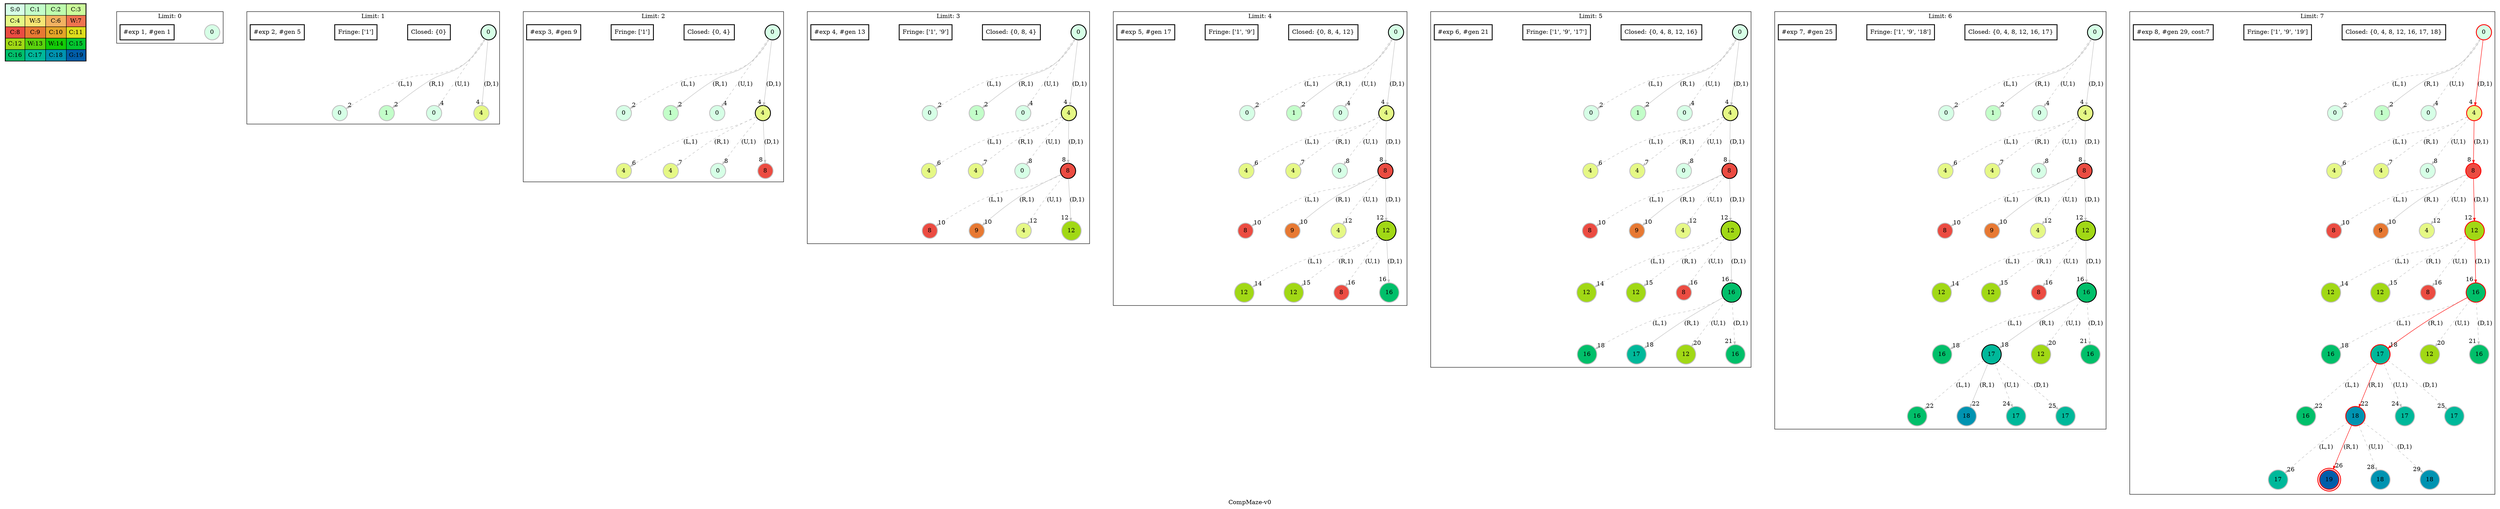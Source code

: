 digraph CompMaze { label="CompMaze-v0" nodesep=1 ranksep="1.2" node [shape=circle penwidth=2] edge [arrowsize=0.7] 
subgraph MAP {label=Map;map [shape=plaintext label=<<table border="1" cellpadding="5" cellspacing="0" cellborder="1"><tr><td bgcolor="0.39803922 0.15947579 0.99679532 1.        ">S:0</td><td bgcolor="0.35098039 0.23194764 0.99315867 1.        ">C:1</td><td bgcolor="0.29607843 0.31486959 0.98720184 1.        ">C:2</td><td bgcolor="0.24901961 0.38410575 0.98063477 1.        ">C:3</td></tr><tr><td bgcolor="0.19411765 0.46220388 0.97128103 1.        ">C:4</td><td bgcolor="0.14705882 0.52643216 0.96182564 1.        ">W:5</td><td bgcolor="0.09215686 0.59770746 0.94913494 1.        ">C:6</td><td bgcolor="0.0372549  0.66454018 0.93467977 1.        ">W:7</td></tr><tr><td bgcolor="0.00980392 0.71791192 0.92090552 1.        ">C:8</td><td bgcolor="0.06470588 0.77520398 0.9032472  1.        ">C:9</td><td bgcolor="0.11176471 0.81974048 0.88677369 1.        ">C:10</td><td bgcolor="0.16666667 0.8660254  0.8660254  1.        ">C:11</td></tr><tr><td bgcolor="0.21372549 0.9005867  0.84695821 1.        ">C:12</td><td bgcolor="0.26862745 0.93467977 0.82325295 1.        ">W:13</td><td bgcolor="0.32352941 0.96182564 0.79801723 1.        ">W:14</td><td bgcolor="0.37058824 0.97940977 0.77520398 1.        ">C:15</td></tr><tr><td bgcolor="0.4254902  0.99315867 0.74725253 1.        ">C:16</td><td bgcolor="0.47254902 0.99907048 0.72218645 1.        ">C:17</td><td bgcolor="0.52745098 0.99907048 0.69169844 1.        ">C:18</td><td bgcolor="0.5745098  0.99315867 0.66454018 1.        ">G:19</td></tr></table>>]} 
subgraph cluster0 { label="Limit: 0"    "0_0" [label="0" style=filled color=grey fillcolor="0.39803922 0.15947579 0.99679532 1.        " ]; "#exp 1, #gen 1" [ shape=box ]; }
subgraph cluster1 { label="Limit: 1"    "1_0" [label="0" style=filled color=grey fillcolor="0.39803922 0.15947579 0.99679532 1.        " ];
"1_0.0-0" [label="0" style=filled color=grey fillcolor="0.39803922 0.15947579 0.99679532 1.        " ]; "1_0" -> "1_0.0-0" [label="(L,1)" headlabel=" 2 " style="dashed" color=grey ]; "1_c" [label="Closed: {0}" shape=box]; "1_fr" [label="Fringe: []" shape=box];
"1_0" [label="0" style=filled color=black fillcolor="0.39803922 0.15947579 0.99679532 1.        " ];"1_0.1-1" [label="1" style=filled color=grey fillcolor="0.35098039 0.23194764 0.99315867 1.        " ]; "1_0" -> "1_0.1-1" [label="(R,1)" headlabel=" 2 " style="" color=grey ]; "1_c" [label="Closed: {0}" shape=box]; "1_fr" [label="Fringe: []" shape=box];
"1_0.0-2" [label="0" style=filled color=grey fillcolor="0.39803922 0.15947579 0.99679532 1.        " ]; "1_0" -> "1_0.0-2" [label="(U,1)" headlabel=" 4 " style="dashed" color=grey ]; "1_c" [label="Closed: {0}" shape=box]; "1_fr" [label="Fringe: ['1']" shape=box];

"1_0.4-3" [label="4" style=filled color=grey fillcolor="0.19411765 0.46220388 0.97128103 1.        " ]; "1_0" -> "1_0.4-3" [label="(D,1)" headlabel=" 4 " style="" color=grey ]; "1_c" [label="Closed: {0}" shape=box]; "1_fr" [label="Fringe: ['1']" shape=box]; "#exp 2, #gen 5" [ shape=box ]; }
subgraph cluster2 { label="Limit: 2"    "2_0" [label="0" style=filled color=grey fillcolor="0.39803922 0.15947579 0.99679532 1.        " ];
"2_0.0-0" [label="0" style=filled color=grey fillcolor="0.39803922 0.15947579 0.99679532 1.        " ]; "2_0" -> "2_0.0-0" [label="(L,1)" headlabel=" 2 " style="dashed" color=grey ]; "2_c" [label="Closed: {0}" shape=box]; "2_fr" [label="Fringe: []" shape=box];
"2_0" [label="0" style=filled color=black fillcolor="0.39803922 0.15947579 0.99679532 1.        " ];"2_0.1-1" [label="1" style=filled color=grey fillcolor="0.35098039 0.23194764 0.99315867 1.        " ]; "2_0" -> "2_0.1-1" [label="(R,1)" headlabel=" 2 " style="" color=grey ]; "2_c" [label="Closed: {0}" shape=box]; "2_fr" [label="Fringe: []" shape=box];
"2_0.0-2" [label="0" style=filled color=grey fillcolor="0.39803922 0.15947579 0.99679532 1.        " ]; "2_0" -> "2_0.0-2" [label="(U,1)" headlabel=" 4 " style="dashed" color=grey ]; "2_c" [label="Closed: {0}" shape=box]; "2_fr" [label="Fringe: ['1']" shape=box];
"2_0.4-3" [label="4" style=filled color=grey fillcolor="0.19411765 0.46220388 0.97128103 1.        " ]; "2_0" -> "2_0.4-3" [label="(D,1)" headlabel=" 4 " style="" color=grey ]; "2_c" [label="Closed: {0}" shape=box]; "2_fr" [label="Fringe: ['1']" shape=box];
"2_0.4.4-0" [label="4" style=filled color=grey fillcolor="0.19411765 0.46220388 0.97128103 1.        " ]; "2_0.4-3" -> "2_0.4.4-0" [label="(L,1)" headlabel=" 6 " style="dashed" color=grey ]; "2_c" [label="Closed: {0, 4}" shape=box]; "2_fr" [label="Fringe: ['1']" shape=box];
"2_0.4.4-1" [label="4" style=filled color=grey fillcolor="0.19411765 0.46220388 0.97128103 1.        " ]; "2_0.4-3" -> "2_0.4.4-1" [label="(R,1)" headlabel=" 7 " style="dashed" color=grey ]; "2_c" [label="Closed: {0, 4}" shape=box]; "2_fr" [label="Fringe: ['1']" shape=box];
"2_0.4.0-2" [label="0" style=filled color=grey fillcolor="0.39803922 0.15947579 0.99679532 1.        " ]; "2_0.4-3" -> "2_0.4.0-2" [label="(U,1)" headlabel=" 8 " style="dashed" color=grey ]; "2_c" [label="Closed: {0, 4}" shape=box]; "2_fr" [label="Fringe: ['1']" shape=box];

"2_0.4-3" [label="4" style=filled color=black fillcolor="0.19411765 0.46220388 0.97128103 1.        " ];"2_0.4.8-3" [label="8" style=filled color=grey fillcolor="0.00980392 0.71791192 0.92090552 1.        " ]; "2_0.4-3" -> "2_0.4.8-3" [label="(D,1)" headlabel=" 8 " style="" color=grey ]; "2_c" [label="Closed: {0, 4}" shape=box]; "2_fr" [label="Fringe: ['1']" shape=box]; "#exp 3, #gen 9" [ shape=box ]; }
subgraph cluster3 { label="Limit: 3"    "3_0" [label="0" style=filled color=grey fillcolor="0.39803922 0.15947579 0.99679532 1.        " ];
"3_0.0-0" [label="0" style=filled color=grey fillcolor="0.39803922 0.15947579 0.99679532 1.        " ]; "3_0" -> "3_0.0-0" [label="(L,1)" headlabel=" 2 " style="dashed" color=grey ]; "3_c" [label="Closed: {0}" shape=box]; "3_fr" [label="Fringe: []" shape=box];
"3_0" [label="0" style=filled color=black fillcolor="0.39803922 0.15947579 0.99679532 1.        " ];"3_0.1-1" [label="1" style=filled color=grey fillcolor="0.35098039 0.23194764 0.99315867 1.        " ]; "3_0" -> "3_0.1-1" [label="(R,1)" headlabel=" 2 " style="" color=grey ]; "3_c" [label="Closed: {0}" shape=box]; "3_fr" [label="Fringe: []" shape=box];
"3_0.0-2" [label="0" style=filled color=grey fillcolor="0.39803922 0.15947579 0.99679532 1.        " ]; "3_0" -> "3_0.0-2" [label="(U,1)" headlabel=" 4 " style="dashed" color=grey ]; "3_c" [label="Closed: {0}" shape=box]; "3_fr" [label="Fringe: ['1']" shape=box];
"3_0.4-3" [label="4" style=filled color=grey fillcolor="0.19411765 0.46220388 0.97128103 1.        " ]; "3_0" -> "3_0.4-3" [label="(D,1)" headlabel=" 4 " style="" color=grey ]; "3_c" [label="Closed: {0}" shape=box]; "3_fr" [label="Fringe: ['1']" shape=box];
"3_0.4.4-0" [label="4" style=filled color=grey fillcolor="0.19411765 0.46220388 0.97128103 1.        " ]; "3_0.4-3" -> "3_0.4.4-0" [label="(L,1)" headlabel=" 6 " style="dashed" color=grey ]; "3_c" [label="Closed: {0, 4}" shape=box]; "3_fr" [label="Fringe: ['1']" shape=box];
"3_0.4.4-1" [label="4" style=filled color=grey fillcolor="0.19411765 0.46220388 0.97128103 1.        " ]; "3_0.4-3" -> "3_0.4.4-1" [label="(R,1)" headlabel=" 7 " style="dashed" color=grey ]; "3_c" [label="Closed: {0, 4}" shape=box]; "3_fr" [label="Fringe: ['1']" shape=box];
"3_0.4.0-2" [label="0" style=filled color=grey fillcolor="0.39803922 0.15947579 0.99679532 1.        " ]; "3_0.4-3" -> "3_0.4.0-2" [label="(U,1)" headlabel=" 8 " style="dashed" color=grey ]; "3_c" [label="Closed: {0, 4}" shape=box]; "3_fr" [label="Fringe: ['1']" shape=box];
"3_0.4-3" [label="4" style=filled color=black fillcolor="0.19411765 0.46220388 0.97128103 1.        " ];"3_0.4.8-3" [label="8" style=filled color=grey fillcolor="0.00980392 0.71791192 0.92090552 1.        " ]; "3_0.4-3" -> "3_0.4.8-3" [label="(D,1)" headlabel=" 8 " style="" color=grey ]; "3_c" [label="Closed: {0, 4}" shape=box]; "3_fr" [label="Fringe: ['1']" shape=box];
"3_0.4.8.8-0" [label="8" style=filled color=grey fillcolor="0.00980392 0.71791192 0.92090552 1.        " ]; "3_0.4.8-3" -> "3_0.4.8.8-0" [label="(L,1)" headlabel=" 10 " style="dashed" color=grey ]; "3_c" [label="Closed: {0, 8, 4}" shape=box]; "3_fr" [label="Fringe: ['1']" shape=box];
"3_0.4.8-3" [label="8" style=filled color=black fillcolor="0.00980392 0.71791192 0.92090552 1.        " ];"3_0.4.8.9-1" [label="9" style=filled color=grey fillcolor="0.06470588 0.77520398 0.9032472  1.        " ]; "3_0.4.8-3" -> "3_0.4.8.9-1" [label="(R,1)" headlabel=" 10 " style="" color=grey ]; "3_c" [label="Closed: {0, 8, 4}" shape=box]; "3_fr" [label="Fringe: ['1']" shape=box];
"3_0.4.8.4-2" [label="4" style=filled color=grey fillcolor="0.19411765 0.46220388 0.97128103 1.        " ]; "3_0.4.8-3" -> "3_0.4.8.4-2" [label="(U,1)" headlabel=" 12 " style="dashed" color=grey ]; "3_c" [label="Closed: {0, 8, 4}" shape=box]; "3_fr" [label="Fringe: ['1', '9']" shape=box];

"3_0.4.8.12-3" [label="12" style=filled color=grey fillcolor="0.21372549 0.9005867  0.84695821 1.        " ]; "3_0.4.8-3" -> "3_0.4.8.12-3" [label="(D,1)" headlabel=" 12 " style="" color=grey ]; "3_c" [label="Closed: {0, 8, 4}" shape=box]; "3_fr" [label="Fringe: ['1', '9']" shape=box]; "#exp 4, #gen 13" [ shape=box ]; }
subgraph cluster4 { label="Limit: 4"    "4_0" [label="0" style=filled color=grey fillcolor="0.39803922 0.15947579 0.99679532 1.        " ];
"4_0.0-0" [label="0" style=filled color=grey fillcolor="0.39803922 0.15947579 0.99679532 1.        " ]; "4_0" -> "4_0.0-0" [label="(L,1)" headlabel=" 2 " style="dashed" color=grey ]; "4_c" [label="Closed: {0}" shape=box]; "4_fr" [label="Fringe: []" shape=box];
"4_0" [label="0" style=filled color=black fillcolor="0.39803922 0.15947579 0.99679532 1.        " ];"4_0.1-1" [label="1" style=filled color=grey fillcolor="0.35098039 0.23194764 0.99315867 1.        " ]; "4_0" -> "4_0.1-1" [label="(R,1)" headlabel=" 2 " style="" color=grey ]; "4_c" [label="Closed: {0}" shape=box]; "4_fr" [label="Fringe: []" shape=box];
"4_0.0-2" [label="0" style=filled color=grey fillcolor="0.39803922 0.15947579 0.99679532 1.        " ]; "4_0" -> "4_0.0-2" [label="(U,1)" headlabel=" 4 " style="dashed" color=grey ]; "4_c" [label="Closed: {0}" shape=box]; "4_fr" [label="Fringe: ['1']" shape=box];
"4_0.4-3" [label="4" style=filled color=grey fillcolor="0.19411765 0.46220388 0.97128103 1.        " ]; "4_0" -> "4_0.4-3" [label="(D,1)" headlabel=" 4 " style="" color=grey ]; "4_c" [label="Closed: {0}" shape=box]; "4_fr" [label="Fringe: ['1']" shape=box];
"4_0.4.4-0" [label="4" style=filled color=grey fillcolor="0.19411765 0.46220388 0.97128103 1.        " ]; "4_0.4-3" -> "4_0.4.4-0" [label="(L,1)" headlabel=" 6 " style="dashed" color=grey ]; "4_c" [label="Closed: {0, 4}" shape=box]; "4_fr" [label="Fringe: ['1']" shape=box];
"4_0.4.4-1" [label="4" style=filled color=grey fillcolor="0.19411765 0.46220388 0.97128103 1.        " ]; "4_0.4-3" -> "4_0.4.4-1" [label="(R,1)" headlabel=" 7 " style="dashed" color=grey ]; "4_c" [label="Closed: {0, 4}" shape=box]; "4_fr" [label="Fringe: ['1']" shape=box];
"4_0.4.0-2" [label="0" style=filled color=grey fillcolor="0.39803922 0.15947579 0.99679532 1.        " ]; "4_0.4-3" -> "4_0.4.0-2" [label="(U,1)" headlabel=" 8 " style="dashed" color=grey ]; "4_c" [label="Closed: {0, 4}" shape=box]; "4_fr" [label="Fringe: ['1']" shape=box];
"4_0.4-3" [label="4" style=filled color=black fillcolor="0.19411765 0.46220388 0.97128103 1.        " ];"4_0.4.8-3" [label="8" style=filled color=grey fillcolor="0.00980392 0.71791192 0.92090552 1.        " ]; "4_0.4-3" -> "4_0.4.8-3" [label="(D,1)" headlabel=" 8 " style="" color=grey ]; "4_c" [label="Closed: {0, 4}" shape=box]; "4_fr" [label="Fringe: ['1']" shape=box];
"4_0.4.8.8-0" [label="8" style=filled color=grey fillcolor="0.00980392 0.71791192 0.92090552 1.        " ]; "4_0.4.8-3" -> "4_0.4.8.8-0" [label="(L,1)" headlabel=" 10 " style="dashed" color=grey ]; "4_c" [label="Closed: {0, 8, 4}" shape=box]; "4_fr" [label="Fringe: ['1']" shape=box];
"4_0.4.8-3" [label="8" style=filled color=black fillcolor="0.00980392 0.71791192 0.92090552 1.        " ];"4_0.4.8.9-1" [label="9" style=filled color=grey fillcolor="0.06470588 0.77520398 0.9032472  1.        " ]; "4_0.4.8-3" -> "4_0.4.8.9-1" [label="(R,1)" headlabel=" 10 " style="" color=grey ]; "4_c" [label="Closed: {0, 8, 4}" shape=box]; "4_fr" [label="Fringe: ['1']" shape=box];
"4_0.4.8.4-2" [label="4" style=filled color=grey fillcolor="0.19411765 0.46220388 0.97128103 1.        " ]; "4_0.4.8-3" -> "4_0.4.8.4-2" [label="(U,1)" headlabel=" 12 " style="dashed" color=grey ]; "4_c" [label="Closed: {0, 8, 4}" shape=box]; "4_fr" [label="Fringe: ['1', '9']" shape=box];
"4_0.4.8.12-3" [label="12" style=filled color=grey fillcolor="0.21372549 0.9005867  0.84695821 1.        " ]; "4_0.4.8-3" -> "4_0.4.8.12-3" [label="(D,1)" headlabel=" 12 " style="" color=grey ]; "4_c" [label="Closed: {0, 8, 4}" shape=box]; "4_fr" [label="Fringe: ['1', '9']" shape=box];
"4_0.4.8.12.12-0" [label="12" style=filled color=grey fillcolor="0.21372549 0.9005867  0.84695821 1.        " ]; "4_0.4.8.12-3" -> "4_0.4.8.12.12-0" [label="(L,1)" headlabel=" 14 " style="dashed" color=grey ]; "4_c" [label="Closed: {0, 8, 4, 12}" shape=box]; "4_fr" [label="Fringe: ['1', '9']" shape=box];
"4_0.4.8.12.12-1" [label="12" style=filled color=grey fillcolor="0.21372549 0.9005867  0.84695821 1.        " ]; "4_0.4.8.12-3" -> "4_0.4.8.12.12-1" [label="(R,1)" headlabel=" 15 " style="dashed" color=grey ]; "4_c" [label="Closed: {0, 8, 4, 12}" shape=box]; "4_fr" [label="Fringe: ['1', '9']" shape=box];
"4_0.4.8.12.8-2" [label="8" style=filled color=grey fillcolor="0.00980392 0.71791192 0.92090552 1.        " ]; "4_0.4.8.12-3" -> "4_0.4.8.12.8-2" [label="(U,1)" headlabel=" 16 " style="dashed" color=grey ]; "4_c" [label="Closed: {0, 8, 4, 12}" shape=box]; "4_fr" [label="Fringe: ['1', '9']" shape=box];

"4_0.4.8.12-3" [label="12" style=filled color=black fillcolor="0.21372549 0.9005867  0.84695821 1.        " ];"4_0.4.8.12.16-3" [label="16" style=filled color=grey fillcolor="0.4254902  0.99315867 0.74725253 1.        " ]; "4_0.4.8.12-3" -> "4_0.4.8.12.16-3" [label="(D,1)" headlabel=" 16 " style="" color=grey ]; "4_c" [label="Closed: {0, 8, 4, 12}" shape=box]; "4_fr" [label="Fringe: ['1', '9']" shape=box]; "#exp 5, #gen 17" [ shape=box ]; }
subgraph cluster5 { label="Limit: 5"    "5_0" [label="0" style=filled color=grey fillcolor="0.39803922 0.15947579 0.99679532 1.        " ];
"5_0.0-0" [label="0" style=filled color=grey fillcolor="0.39803922 0.15947579 0.99679532 1.        " ]; "5_0" -> "5_0.0-0" [label="(L,1)" headlabel=" 2 " style="dashed" color=grey ]; "5_c" [label="Closed: {0}" shape=box]; "5_fr" [label="Fringe: []" shape=box];
"5_0" [label="0" style=filled color=black fillcolor="0.39803922 0.15947579 0.99679532 1.        " ];"5_0.1-1" [label="1" style=filled color=grey fillcolor="0.35098039 0.23194764 0.99315867 1.        " ]; "5_0" -> "5_0.1-1" [label="(R,1)" headlabel=" 2 " style="" color=grey ]; "5_c" [label="Closed: {0}" shape=box]; "5_fr" [label="Fringe: []" shape=box];
"5_0.0-2" [label="0" style=filled color=grey fillcolor="0.39803922 0.15947579 0.99679532 1.        " ]; "5_0" -> "5_0.0-2" [label="(U,1)" headlabel=" 4 " style="dashed" color=grey ]; "5_c" [label="Closed: {0}" shape=box]; "5_fr" [label="Fringe: ['1']" shape=box];
"5_0.4-3" [label="4" style=filled color=grey fillcolor="0.19411765 0.46220388 0.97128103 1.        " ]; "5_0" -> "5_0.4-3" [label="(D,1)" headlabel=" 4 " style="" color=grey ]; "5_c" [label="Closed: {0}" shape=box]; "5_fr" [label="Fringe: ['1']" shape=box];
"5_0.4.4-0" [label="4" style=filled color=grey fillcolor="0.19411765 0.46220388 0.97128103 1.        " ]; "5_0.4-3" -> "5_0.4.4-0" [label="(L,1)" headlabel=" 6 " style="dashed" color=grey ]; "5_c" [label="Closed: {0, 4}" shape=box]; "5_fr" [label="Fringe: ['1']" shape=box];
"5_0.4.4-1" [label="4" style=filled color=grey fillcolor="0.19411765 0.46220388 0.97128103 1.        " ]; "5_0.4-3" -> "5_0.4.4-1" [label="(R,1)" headlabel=" 7 " style="dashed" color=grey ]; "5_c" [label="Closed: {0, 4}" shape=box]; "5_fr" [label="Fringe: ['1']" shape=box];
"5_0.4.0-2" [label="0" style=filled color=grey fillcolor="0.39803922 0.15947579 0.99679532 1.        " ]; "5_0.4-3" -> "5_0.4.0-2" [label="(U,1)" headlabel=" 8 " style="dashed" color=grey ]; "5_c" [label="Closed: {0, 4}" shape=box]; "5_fr" [label="Fringe: ['1']" shape=box];
"5_0.4-3" [label="4" style=filled color=black fillcolor="0.19411765 0.46220388 0.97128103 1.        " ];"5_0.4.8-3" [label="8" style=filled color=grey fillcolor="0.00980392 0.71791192 0.92090552 1.        " ]; "5_0.4-3" -> "5_0.4.8-3" [label="(D,1)" headlabel=" 8 " style="" color=grey ]; "5_c" [label="Closed: {0, 4}" shape=box]; "5_fr" [label="Fringe: ['1']" shape=box];
"5_0.4.8.8-0" [label="8" style=filled color=grey fillcolor="0.00980392 0.71791192 0.92090552 1.        " ]; "5_0.4.8-3" -> "5_0.4.8.8-0" [label="(L,1)" headlabel=" 10 " style="dashed" color=grey ]; "5_c" [label="Closed: {0, 8, 4}" shape=box]; "5_fr" [label="Fringe: ['1']" shape=box];
"5_0.4.8-3" [label="8" style=filled color=black fillcolor="0.00980392 0.71791192 0.92090552 1.        " ];"5_0.4.8.9-1" [label="9" style=filled color=grey fillcolor="0.06470588 0.77520398 0.9032472  1.        " ]; "5_0.4.8-3" -> "5_0.4.8.9-1" [label="(R,1)" headlabel=" 10 " style="" color=grey ]; "5_c" [label="Closed: {0, 8, 4}" shape=box]; "5_fr" [label="Fringe: ['1']" shape=box];
"5_0.4.8.4-2" [label="4" style=filled color=grey fillcolor="0.19411765 0.46220388 0.97128103 1.        " ]; "5_0.4.8-3" -> "5_0.4.8.4-2" [label="(U,1)" headlabel=" 12 " style="dashed" color=grey ]; "5_c" [label="Closed: {0, 8, 4}" shape=box]; "5_fr" [label="Fringe: ['1', '9']" shape=box];
"5_0.4.8.12-3" [label="12" style=filled color=grey fillcolor="0.21372549 0.9005867  0.84695821 1.        " ]; "5_0.4.8-3" -> "5_0.4.8.12-3" [label="(D,1)" headlabel=" 12 " style="" color=grey ]; "5_c" [label="Closed: {0, 8, 4}" shape=box]; "5_fr" [label="Fringe: ['1', '9']" shape=box];
"5_0.4.8.12.12-0" [label="12" style=filled color=grey fillcolor="0.21372549 0.9005867  0.84695821 1.        " ]; "5_0.4.8.12-3" -> "5_0.4.8.12.12-0" [label="(L,1)" headlabel=" 14 " style="dashed" color=grey ]; "5_c" [label="Closed: {0, 8, 4, 12}" shape=box]; "5_fr" [label="Fringe: ['1', '9']" shape=box];
"5_0.4.8.12.12-1" [label="12" style=filled color=grey fillcolor="0.21372549 0.9005867  0.84695821 1.        " ]; "5_0.4.8.12-3" -> "5_0.4.8.12.12-1" [label="(R,1)" headlabel=" 15 " style="dashed" color=grey ]; "5_c" [label="Closed: {0, 8, 4, 12}" shape=box]; "5_fr" [label="Fringe: ['1', '9']" shape=box];
"5_0.4.8.12.8-2" [label="8" style=filled color=grey fillcolor="0.00980392 0.71791192 0.92090552 1.        " ]; "5_0.4.8.12-3" -> "5_0.4.8.12.8-2" [label="(U,1)" headlabel=" 16 " style="dashed" color=grey ]; "5_c" [label="Closed: {0, 8, 4, 12}" shape=box]; "5_fr" [label="Fringe: ['1', '9']" shape=box];
"5_0.4.8.12-3" [label="12" style=filled color=black fillcolor="0.21372549 0.9005867  0.84695821 1.        " ];"5_0.4.8.12.16-3" [label="16" style=filled color=grey fillcolor="0.4254902  0.99315867 0.74725253 1.        " ]; "5_0.4.8.12-3" -> "5_0.4.8.12.16-3" [label="(D,1)" headlabel=" 16 " style="" color=grey ]; "5_c" [label="Closed: {0, 8, 4, 12}" shape=box]; "5_fr" [label="Fringe: ['1', '9']" shape=box];
"5_0.4.8.12.16.16-0" [label="16" style=filled color=grey fillcolor="0.4254902  0.99315867 0.74725253 1.        " ]; "5_0.4.8.12.16-3" -> "5_0.4.8.12.16.16-0" [label="(L,1)" headlabel=" 18 " style="dashed" color=grey ]; "5_c" [label="Closed: {0, 4, 8, 12, 16}" shape=box]; "5_fr" [label="Fringe: ['1', '9']" shape=box];
"5_0.4.8.12.16-3" [label="16" style=filled color=black fillcolor="0.4254902  0.99315867 0.74725253 1.        " ];"5_0.4.8.12.16.17-1" [label="17" style=filled color=grey fillcolor="0.47254902 0.99907048 0.72218645 1.        " ]; "5_0.4.8.12.16-3" -> "5_0.4.8.12.16.17-1" [label="(R,1)" headlabel=" 18 " style="" color=grey ]; "5_c" [label="Closed: {0, 4, 8, 12, 16}" shape=box]; "5_fr" [label="Fringe: ['1', '9']" shape=box];
"5_0.4.8.12.16.12-2" [label="12" style=filled color=grey fillcolor="0.21372549 0.9005867  0.84695821 1.        " ]; "5_0.4.8.12.16-3" -> "5_0.4.8.12.16.12-2" [label="(U,1)" headlabel=" 20 " style="dashed" color=grey ]; "5_c" [label="Closed: {0, 4, 8, 12, 16}" shape=box]; "5_fr" [label="Fringe: ['1', '9', '17']" shape=box];
"5_0.4.8.12.16.16-3" [label="16" style=filled color=grey fillcolor="0.4254902  0.99315867 0.74725253 1.        " ]; "5_0.4.8.12.16-3" -> "5_0.4.8.12.16.16-3" [label="(D,1)" headlabel=" 21 " style="dashed" color=grey ]; "5_c" [label="Closed: {0, 4, 8, 12, 16}" shape=box]; "5_fr" [label="Fringe: ['1', '9', '17']" shape=box];
 "#exp 6, #gen 21" [ shape=box ]; }
subgraph cluster6 { label="Limit: 6"    "6_0" [label="0" style=filled color=grey fillcolor="0.39803922 0.15947579 0.99679532 1.        " ];
"6_0.0-0" [label="0" style=filled color=grey fillcolor="0.39803922 0.15947579 0.99679532 1.        " ]; "6_0" -> "6_0.0-0" [label="(L,1)" headlabel=" 2 " style="dashed" color=grey ]; "6_c" [label="Closed: {0}" shape=box]; "6_fr" [label="Fringe: []" shape=box];
"6_0" [label="0" style=filled color=black fillcolor="0.39803922 0.15947579 0.99679532 1.        " ];"6_0.1-1" [label="1" style=filled color=grey fillcolor="0.35098039 0.23194764 0.99315867 1.        " ]; "6_0" -> "6_0.1-1" [label="(R,1)" headlabel=" 2 " style="" color=grey ]; "6_c" [label="Closed: {0}" shape=box]; "6_fr" [label="Fringe: []" shape=box];
"6_0.0-2" [label="0" style=filled color=grey fillcolor="0.39803922 0.15947579 0.99679532 1.        " ]; "6_0" -> "6_0.0-2" [label="(U,1)" headlabel=" 4 " style="dashed" color=grey ]; "6_c" [label="Closed: {0}" shape=box]; "6_fr" [label="Fringe: ['1']" shape=box];
"6_0.4-3" [label="4" style=filled color=grey fillcolor="0.19411765 0.46220388 0.97128103 1.        " ]; "6_0" -> "6_0.4-3" [label="(D,1)" headlabel=" 4 " style="" color=grey ]; "6_c" [label="Closed: {0}" shape=box]; "6_fr" [label="Fringe: ['1']" shape=box];
"6_0.4.4-0" [label="4" style=filled color=grey fillcolor="0.19411765 0.46220388 0.97128103 1.        " ]; "6_0.4-3" -> "6_0.4.4-0" [label="(L,1)" headlabel=" 6 " style="dashed" color=grey ]; "6_c" [label="Closed: {0, 4}" shape=box]; "6_fr" [label="Fringe: ['1']" shape=box];
"6_0.4.4-1" [label="4" style=filled color=grey fillcolor="0.19411765 0.46220388 0.97128103 1.        " ]; "6_0.4-3" -> "6_0.4.4-1" [label="(R,1)" headlabel=" 7 " style="dashed" color=grey ]; "6_c" [label="Closed: {0, 4}" shape=box]; "6_fr" [label="Fringe: ['1']" shape=box];
"6_0.4.0-2" [label="0" style=filled color=grey fillcolor="0.39803922 0.15947579 0.99679532 1.        " ]; "6_0.4-3" -> "6_0.4.0-2" [label="(U,1)" headlabel=" 8 " style="dashed" color=grey ]; "6_c" [label="Closed: {0, 4}" shape=box]; "6_fr" [label="Fringe: ['1']" shape=box];
"6_0.4-3" [label="4" style=filled color=black fillcolor="0.19411765 0.46220388 0.97128103 1.        " ];"6_0.4.8-3" [label="8" style=filled color=grey fillcolor="0.00980392 0.71791192 0.92090552 1.        " ]; "6_0.4-3" -> "6_0.4.8-3" [label="(D,1)" headlabel=" 8 " style="" color=grey ]; "6_c" [label="Closed: {0, 4}" shape=box]; "6_fr" [label="Fringe: ['1']" shape=box];
"6_0.4.8.8-0" [label="8" style=filled color=grey fillcolor="0.00980392 0.71791192 0.92090552 1.        " ]; "6_0.4.8-3" -> "6_0.4.8.8-0" [label="(L,1)" headlabel=" 10 " style="dashed" color=grey ]; "6_c" [label="Closed: {0, 8, 4}" shape=box]; "6_fr" [label="Fringe: ['1']" shape=box];
"6_0.4.8-3" [label="8" style=filled color=black fillcolor="0.00980392 0.71791192 0.92090552 1.        " ];"6_0.4.8.9-1" [label="9" style=filled color=grey fillcolor="0.06470588 0.77520398 0.9032472  1.        " ]; "6_0.4.8-3" -> "6_0.4.8.9-1" [label="(R,1)" headlabel=" 10 " style="" color=grey ]; "6_c" [label="Closed: {0, 8, 4}" shape=box]; "6_fr" [label="Fringe: ['1']" shape=box];
"6_0.4.8.4-2" [label="4" style=filled color=grey fillcolor="0.19411765 0.46220388 0.97128103 1.        " ]; "6_0.4.8-3" -> "6_0.4.8.4-2" [label="(U,1)" headlabel=" 12 " style="dashed" color=grey ]; "6_c" [label="Closed: {0, 8, 4}" shape=box]; "6_fr" [label="Fringe: ['1', '9']" shape=box];
"6_0.4.8.12-3" [label="12" style=filled color=grey fillcolor="0.21372549 0.9005867  0.84695821 1.        " ]; "6_0.4.8-3" -> "6_0.4.8.12-3" [label="(D,1)" headlabel=" 12 " style="" color=grey ]; "6_c" [label="Closed: {0, 8, 4}" shape=box]; "6_fr" [label="Fringe: ['1', '9']" shape=box];
"6_0.4.8.12.12-0" [label="12" style=filled color=grey fillcolor="0.21372549 0.9005867  0.84695821 1.        " ]; "6_0.4.8.12-3" -> "6_0.4.8.12.12-0" [label="(L,1)" headlabel=" 14 " style="dashed" color=grey ]; "6_c" [label="Closed: {0, 8, 4, 12}" shape=box]; "6_fr" [label="Fringe: ['1', '9']" shape=box];
"6_0.4.8.12.12-1" [label="12" style=filled color=grey fillcolor="0.21372549 0.9005867  0.84695821 1.        " ]; "6_0.4.8.12-3" -> "6_0.4.8.12.12-1" [label="(R,1)" headlabel=" 15 " style="dashed" color=grey ]; "6_c" [label="Closed: {0, 8, 4, 12}" shape=box]; "6_fr" [label="Fringe: ['1', '9']" shape=box];
"6_0.4.8.12.8-2" [label="8" style=filled color=grey fillcolor="0.00980392 0.71791192 0.92090552 1.        " ]; "6_0.4.8.12-3" -> "6_0.4.8.12.8-2" [label="(U,1)" headlabel=" 16 " style="dashed" color=grey ]; "6_c" [label="Closed: {0, 8, 4, 12}" shape=box]; "6_fr" [label="Fringe: ['1', '9']" shape=box];
"6_0.4.8.12-3" [label="12" style=filled color=black fillcolor="0.21372549 0.9005867  0.84695821 1.        " ];"6_0.4.8.12.16-3" [label="16" style=filled color=grey fillcolor="0.4254902  0.99315867 0.74725253 1.        " ]; "6_0.4.8.12-3" -> "6_0.4.8.12.16-3" [label="(D,1)" headlabel=" 16 " style="" color=grey ]; "6_c" [label="Closed: {0, 8, 4, 12}" shape=box]; "6_fr" [label="Fringe: ['1', '9']" shape=box];
"6_0.4.8.12.16.16-0" [label="16" style=filled color=grey fillcolor="0.4254902  0.99315867 0.74725253 1.        " ]; "6_0.4.8.12.16-3" -> "6_0.4.8.12.16.16-0" [label="(L,1)" headlabel=" 18 " style="dashed" color=grey ]; "6_c" [label="Closed: {0, 4, 8, 12, 16}" shape=box]; "6_fr" [label="Fringe: ['1', '9']" shape=box];
"6_0.4.8.12.16-3" [label="16" style=filled color=black fillcolor="0.4254902  0.99315867 0.74725253 1.        " ];"6_0.4.8.12.16.17-1" [label="17" style=filled color=grey fillcolor="0.47254902 0.99907048 0.72218645 1.        " ]; "6_0.4.8.12.16-3" -> "6_0.4.8.12.16.17-1" [label="(R,1)" headlabel=" 18 " style="" color=grey ]; "6_c" [label="Closed: {0, 4, 8, 12, 16}" shape=box]; "6_fr" [label="Fringe: ['1', '9']" shape=box];
"6_0.4.8.12.16.12-2" [label="12" style=filled color=grey fillcolor="0.21372549 0.9005867  0.84695821 1.        " ]; "6_0.4.8.12.16-3" -> "6_0.4.8.12.16.12-2" [label="(U,1)" headlabel=" 20 " style="dashed" color=grey ]; "6_c" [label="Closed: {0, 4, 8, 12, 16}" shape=box]; "6_fr" [label="Fringe: ['1', '9', '17']" shape=box];
"6_0.4.8.12.16.16-3" [label="16" style=filled color=grey fillcolor="0.4254902  0.99315867 0.74725253 1.        " ]; "6_0.4.8.12.16-3" -> "6_0.4.8.12.16.16-3" [label="(D,1)" headlabel=" 21 " style="dashed" color=grey ]; "6_c" [label="Closed: {0, 4, 8, 12, 16}" shape=box]; "6_fr" [label="Fringe: ['1', '9', '17']" shape=box];
"6_0.4.8.12.16.17.16-0" [label="16" style=filled color=grey fillcolor="0.4254902  0.99315867 0.74725253 1.        " ]; "6_0.4.8.12.16.17-1" -> "6_0.4.8.12.16.17.16-0" [label="(L,1)" headlabel=" 22 " style="dashed" color=grey ]; "6_c" [label="Closed: {0, 4, 8, 12, 16, 17}" shape=box]; "6_fr" [label="Fringe: ['1', '9']" shape=box];
"6_0.4.8.12.16.17-1" [label="17" style=filled color=black fillcolor="0.47254902 0.99907048 0.72218645 1.        " ];"6_0.4.8.12.16.17.18-1" [label="18" style=filled color=grey fillcolor="0.52745098 0.99907048 0.69169844 1.        " ]; "6_0.4.8.12.16.17-1" -> "6_0.4.8.12.16.17.18-1" [label="(R,1)" headlabel=" 22 " style="" color=grey ]; "6_c" [label="Closed: {0, 4, 8, 12, 16, 17}" shape=box]; "6_fr" [label="Fringe: ['1', '9']" shape=box];
"6_0.4.8.12.16.17.17-2" [label="17" style=filled color=grey fillcolor="0.47254902 0.99907048 0.72218645 1.        " ]; "6_0.4.8.12.16.17-1" -> "6_0.4.8.12.16.17.17-2" [label="(U,1)" headlabel=" 24 " style="dashed" color=grey ]; "6_c" [label="Closed: {0, 4, 8, 12, 16, 17}" shape=box]; "6_fr" [label="Fringe: ['1', '9', '18']" shape=box];
"6_0.4.8.12.16.17.17-3" [label="17" style=filled color=grey fillcolor="0.47254902 0.99907048 0.72218645 1.        " ]; "6_0.4.8.12.16.17-1" -> "6_0.4.8.12.16.17.17-3" [label="(D,1)" headlabel=" 25 " style="dashed" color=grey ]; "6_c" [label="Closed: {0, 4, 8, 12, 16, 17}" shape=box]; "6_fr" [label="Fringe: ['1', '9', '18']" shape=box];
 "#exp 7, #gen 25" [ shape=box ]; }
subgraph cluster7 { label="Limit: 7"    "7_0" [label="0" style=filled color=grey fillcolor="0.39803922 0.15947579 0.99679532 1.        " ];
"7_0.0-0" [label="0" style=filled color=grey fillcolor="0.39803922 0.15947579 0.99679532 1.        " ]; "7_0" -> "7_0.0-0" [label="(L,1)" headlabel=" 2 " style="dashed" color=grey ]; "7_c" [label="Closed: {0}" shape=box]; "7_fr" [label="Fringe: []" shape=box];
"7_0" [label="0" style=filled color=black color=red fillcolor="0.39803922 0.15947579 0.99679532 1.        " ];"7_0.1-1" [label="1" style=filled color=grey fillcolor="0.35098039 0.23194764 0.99315867 1.        " ]; "7_0" -> "7_0.1-1" [label="(R,1)" headlabel=" 2 " style="" color=grey ]; "7_c" [label="Closed: {0}" shape=box]; "7_fr" [label="Fringe: []" shape=box];
"7_0.0-2" [label="0" style=filled color=grey fillcolor="0.39803922 0.15947579 0.99679532 1.        " ]; "7_0" -> "7_0.0-2" [label="(U,1)" headlabel=" 4 " style="dashed" color=grey ]; "7_c" [label="Closed: {0}" shape=box]; "7_fr" [label="Fringe: ['1']" shape=box];
"7_0.4-3" [label="4" style=filled color=grey color=red fillcolor="0.19411765 0.46220388 0.97128103 1.        " ]; "7_0" -> "7_0.4-3" [label="(D,1)" headlabel=" 4 " style="" color=grey color=red ]; "7_c" [label="Closed: {0}" shape=box]; "7_fr" [label="Fringe: ['1']" shape=box];
"7_0.4.4-0" [label="4" style=filled color=grey fillcolor="0.19411765 0.46220388 0.97128103 1.        " ]; "7_0.4-3" -> "7_0.4.4-0" [label="(L,1)" headlabel=" 6 " style="dashed" color=grey ]; "7_c" [label="Closed: {0, 4}" shape=box]; "7_fr" [label="Fringe: ['1']" shape=box];
"7_0.4.4-1" [label="4" style=filled color=grey fillcolor="0.19411765 0.46220388 0.97128103 1.        " ]; "7_0.4-3" -> "7_0.4.4-1" [label="(R,1)" headlabel=" 7 " style="dashed" color=grey ]; "7_c" [label="Closed: {0, 4}" shape=box]; "7_fr" [label="Fringe: ['1']" shape=box];
"7_0.4.0-2" [label="0" style=filled color=grey fillcolor="0.39803922 0.15947579 0.99679532 1.        " ]; "7_0.4-3" -> "7_0.4.0-2" [label="(U,1)" headlabel=" 8 " style="dashed" color=grey ]; "7_c" [label="Closed: {0, 4}" shape=box]; "7_fr" [label="Fringe: ['1']" shape=box];
"7_0.4-3" [label="4" style=filled color=black color=red fillcolor="0.19411765 0.46220388 0.97128103 1.        " ];"7_0.4.8-3" [label="8" style=filled color=grey color=red fillcolor="0.00980392 0.71791192 0.92090552 1.        " ]; "7_0.4-3" -> "7_0.4.8-3" [label="(D,1)" headlabel=" 8 " style="" color=grey color=red ]; "7_c" [label="Closed: {0, 4}" shape=box]; "7_fr" [label="Fringe: ['1']" shape=box];
"7_0.4.8.8-0" [label="8" style=filled color=grey fillcolor="0.00980392 0.71791192 0.92090552 1.        " ]; "7_0.4.8-3" -> "7_0.4.8.8-0" [label="(L,1)" headlabel=" 10 " style="dashed" color=grey ]; "7_c" [label="Closed: {0, 8, 4}" shape=box]; "7_fr" [label="Fringe: ['1']" shape=box];
"7_0.4.8-3" [label="8" style=filled color=black color=red fillcolor="0.00980392 0.71791192 0.92090552 1.        " ];"7_0.4.8.9-1" [label="9" style=filled color=grey fillcolor="0.06470588 0.77520398 0.9032472  1.        " ]; "7_0.4.8-3" -> "7_0.4.8.9-1" [label="(R,1)" headlabel=" 10 " style="" color=grey ]; "7_c" [label="Closed: {0, 8, 4}" shape=box]; "7_fr" [label="Fringe: ['1']" shape=box];
"7_0.4.8.4-2" [label="4" style=filled color=grey fillcolor="0.19411765 0.46220388 0.97128103 1.        " ]; "7_0.4.8-3" -> "7_0.4.8.4-2" [label="(U,1)" headlabel=" 12 " style="dashed" color=grey ]; "7_c" [label="Closed: {0, 8, 4}" shape=box]; "7_fr" [label="Fringe: ['1', '9']" shape=box];
"7_0.4.8.12-3" [label="12" style=filled color=grey color=red fillcolor="0.21372549 0.9005867  0.84695821 1.        " ]; "7_0.4.8-3" -> "7_0.4.8.12-3" [label="(D,1)" headlabel=" 12 " style="" color=grey color=red ]; "7_c" [label="Closed: {0, 8, 4}" shape=box]; "7_fr" [label="Fringe: ['1', '9']" shape=box];
"7_0.4.8.12.12-0" [label="12" style=filled color=grey fillcolor="0.21372549 0.9005867  0.84695821 1.        " ]; "7_0.4.8.12-3" -> "7_0.4.8.12.12-0" [label="(L,1)" headlabel=" 14 " style="dashed" color=grey ]; "7_c" [label="Closed: {0, 8, 4, 12}" shape=box]; "7_fr" [label="Fringe: ['1', '9']" shape=box];
"7_0.4.8.12.12-1" [label="12" style=filled color=grey fillcolor="0.21372549 0.9005867  0.84695821 1.        " ]; "7_0.4.8.12-3" -> "7_0.4.8.12.12-1" [label="(R,1)" headlabel=" 15 " style="dashed" color=grey ]; "7_c" [label="Closed: {0, 8, 4, 12}" shape=box]; "7_fr" [label="Fringe: ['1', '9']" shape=box];
"7_0.4.8.12.8-2" [label="8" style=filled color=grey fillcolor="0.00980392 0.71791192 0.92090552 1.        " ]; "7_0.4.8.12-3" -> "7_0.4.8.12.8-2" [label="(U,1)" headlabel=" 16 " style="dashed" color=grey ]; "7_c" [label="Closed: {0, 8, 4, 12}" shape=box]; "7_fr" [label="Fringe: ['1', '9']" shape=box];
"7_0.4.8.12-3" [label="12" style=filled color=black color=red fillcolor="0.21372549 0.9005867  0.84695821 1.        " ];"7_0.4.8.12.16-3" [label="16" style=filled color=grey color=red fillcolor="0.4254902  0.99315867 0.74725253 1.        " ]; "7_0.4.8.12-3" -> "7_0.4.8.12.16-3" [label="(D,1)" headlabel=" 16 " style="" color=grey color=red ]; "7_c" [label="Closed: {0, 8, 4, 12}" shape=box]; "7_fr" [label="Fringe: ['1', '9']" shape=box];
"7_0.4.8.12.16.16-0" [label="16" style=filled color=grey fillcolor="0.4254902  0.99315867 0.74725253 1.        " ]; "7_0.4.8.12.16-3" -> "7_0.4.8.12.16.16-0" [label="(L,1)" headlabel=" 18 " style="dashed" color=grey ]; "7_c" [label="Closed: {0, 4, 8, 12, 16}" shape=box]; "7_fr" [label="Fringe: ['1', '9']" shape=box];
"7_0.4.8.12.16-3" [label="16" style=filled color=black color=red fillcolor="0.4254902  0.99315867 0.74725253 1.        " ];"7_0.4.8.12.16.17-1" [label="17" style=filled color=grey color=red fillcolor="0.47254902 0.99907048 0.72218645 1.        " ]; "7_0.4.8.12.16-3" -> "7_0.4.8.12.16.17-1" [label="(R,1)" headlabel=" 18 " style="" color=grey color=red ]; "7_c" [label="Closed: {0, 4, 8, 12, 16}" shape=box]; "7_fr" [label="Fringe: ['1', '9']" shape=box];
"7_0.4.8.12.16.12-2" [label="12" style=filled color=grey fillcolor="0.21372549 0.9005867  0.84695821 1.        " ]; "7_0.4.8.12.16-3" -> "7_0.4.8.12.16.12-2" [label="(U,1)" headlabel=" 20 " style="dashed" color=grey ]; "7_c" [label="Closed: {0, 4, 8, 12, 16}" shape=box]; "7_fr" [label="Fringe: ['1', '9', '17']" shape=box];
"7_0.4.8.12.16.16-3" [label="16" style=filled color=grey fillcolor="0.4254902  0.99315867 0.74725253 1.        " ]; "7_0.4.8.12.16-3" -> "7_0.4.8.12.16.16-3" [label="(D,1)" headlabel=" 21 " style="dashed" color=grey ]; "7_c" [label="Closed: {0, 4, 8, 12, 16}" shape=box]; "7_fr" [label="Fringe: ['1', '9', '17']" shape=box];
"7_0.4.8.12.16.17.16-0" [label="16" style=filled color=grey fillcolor="0.4254902  0.99315867 0.74725253 1.        " ]; "7_0.4.8.12.16.17-1" -> "7_0.4.8.12.16.17.16-0" [label="(L,1)" headlabel=" 22 " style="dashed" color=grey ]; "7_c" [label="Closed: {0, 4, 8, 12, 16, 17}" shape=box]; "7_fr" [label="Fringe: ['1', '9']" shape=box];
"7_0.4.8.12.16.17-1" [label="17" style=filled color=black color=red fillcolor="0.47254902 0.99907048 0.72218645 1.        " ];"7_0.4.8.12.16.17.18-1" [label="18" style=filled color=grey color=red fillcolor="0.52745098 0.99907048 0.69169844 1.        " ]; "7_0.4.8.12.16.17-1" -> "7_0.4.8.12.16.17.18-1" [label="(R,1)" headlabel=" 22 " style="" color=grey color=red ]; "7_c" [label="Closed: {0, 4, 8, 12, 16, 17}" shape=box]; "7_fr" [label="Fringe: ['1', '9']" shape=box];
"7_0.4.8.12.16.17.17-2" [label="17" style=filled color=grey fillcolor="0.47254902 0.99907048 0.72218645 1.        " ]; "7_0.4.8.12.16.17-1" -> "7_0.4.8.12.16.17.17-2" [label="(U,1)" headlabel=" 24 " style="dashed" color=grey ]; "7_c" [label="Closed: {0, 4, 8, 12, 16, 17}" shape=box]; "7_fr" [label="Fringe: ['1', '9', '18']" shape=box];
"7_0.4.8.12.16.17.17-3" [label="17" style=filled color=grey fillcolor="0.47254902 0.99907048 0.72218645 1.        " ]; "7_0.4.8.12.16.17-1" -> "7_0.4.8.12.16.17.17-3" [label="(D,1)" headlabel=" 25 " style="dashed" color=grey ]; "7_c" [label="Closed: {0, 4, 8, 12, 16, 17}" shape=box]; "7_fr" [label="Fringe: ['1', '9', '18']" shape=box];
"7_0.4.8.12.16.17.18.17-0" [label="17" style=filled color=grey fillcolor="0.47254902 0.99907048 0.72218645 1.        " ]; "7_0.4.8.12.16.17.18-1" -> "7_0.4.8.12.16.17.18.17-0" [label="(L,1)" headlabel=" 26 " style="dashed" color=grey ]; "7_c" [label="Closed: {0, 4, 8, 12, 16, 17, 18}" shape=box]; "7_fr" [label="Fringe: ['1', '9']" shape=box];
"7_0.4.8.12.16.17.18-1" [label="18" style=filled color=black color=red fillcolor="0.52745098 0.99907048 0.69169844 1.        " ];"7_0.4.8.12.16.17.18.19-1" [label="19" style=filled color=black color=red fillcolor="0.5745098  0.99315867 0.66454018 1.        " peripheries=2 /*GOALSTATE*/]; "7_0.4.8.12.16.17.18-1" -> "7_0.4.8.12.16.17.18.19-1" [label="(R,1)" headlabel=" 26 " style="" color=grey color=red ]; "7_c" [label="Closed: {0, 4, 8, 12, 16, 17, 18}" shape=box]; "7_fr" [label="Fringe: ['1', '9']" shape=box];
"7_0.4.8.12.16.17.18.18-2" [label="18" style=filled color=grey fillcolor="0.52745098 0.99907048 0.69169844 1.        " ]; "7_0.4.8.12.16.17.18-1" -> "7_0.4.8.12.16.17.18.18-2" [label="(U,1)" headlabel=" 28 " style="dashed" color=grey ]; "7_c" [label="Closed: {0, 4, 8, 12, 16, 17, 18}" shape=box]; "7_fr" [label="Fringe: ['1', '9', '19']" shape=box];
"7_0.4.8.12.16.17.18.18-3" [label="18" style=filled color=grey fillcolor="0.52745098 0.99907048 0.69169844 1.        " ]; "7_0.4.8.12.16.17.18-1" -> "7_0.4.8.12.16.17.18.18-3" [label="(D,1)" headlabel=" 29 " style="dashed" color=grey ]; "7_c" [label="Closed: {0, 4, 8, 12, 16, 17, 18}" shape=box]; "7_fr" [label="Fringe: ['1', '9', '19']" shape=box] "#exp 8, #gen 29, cost:7" [ shape=box ]; }
}
